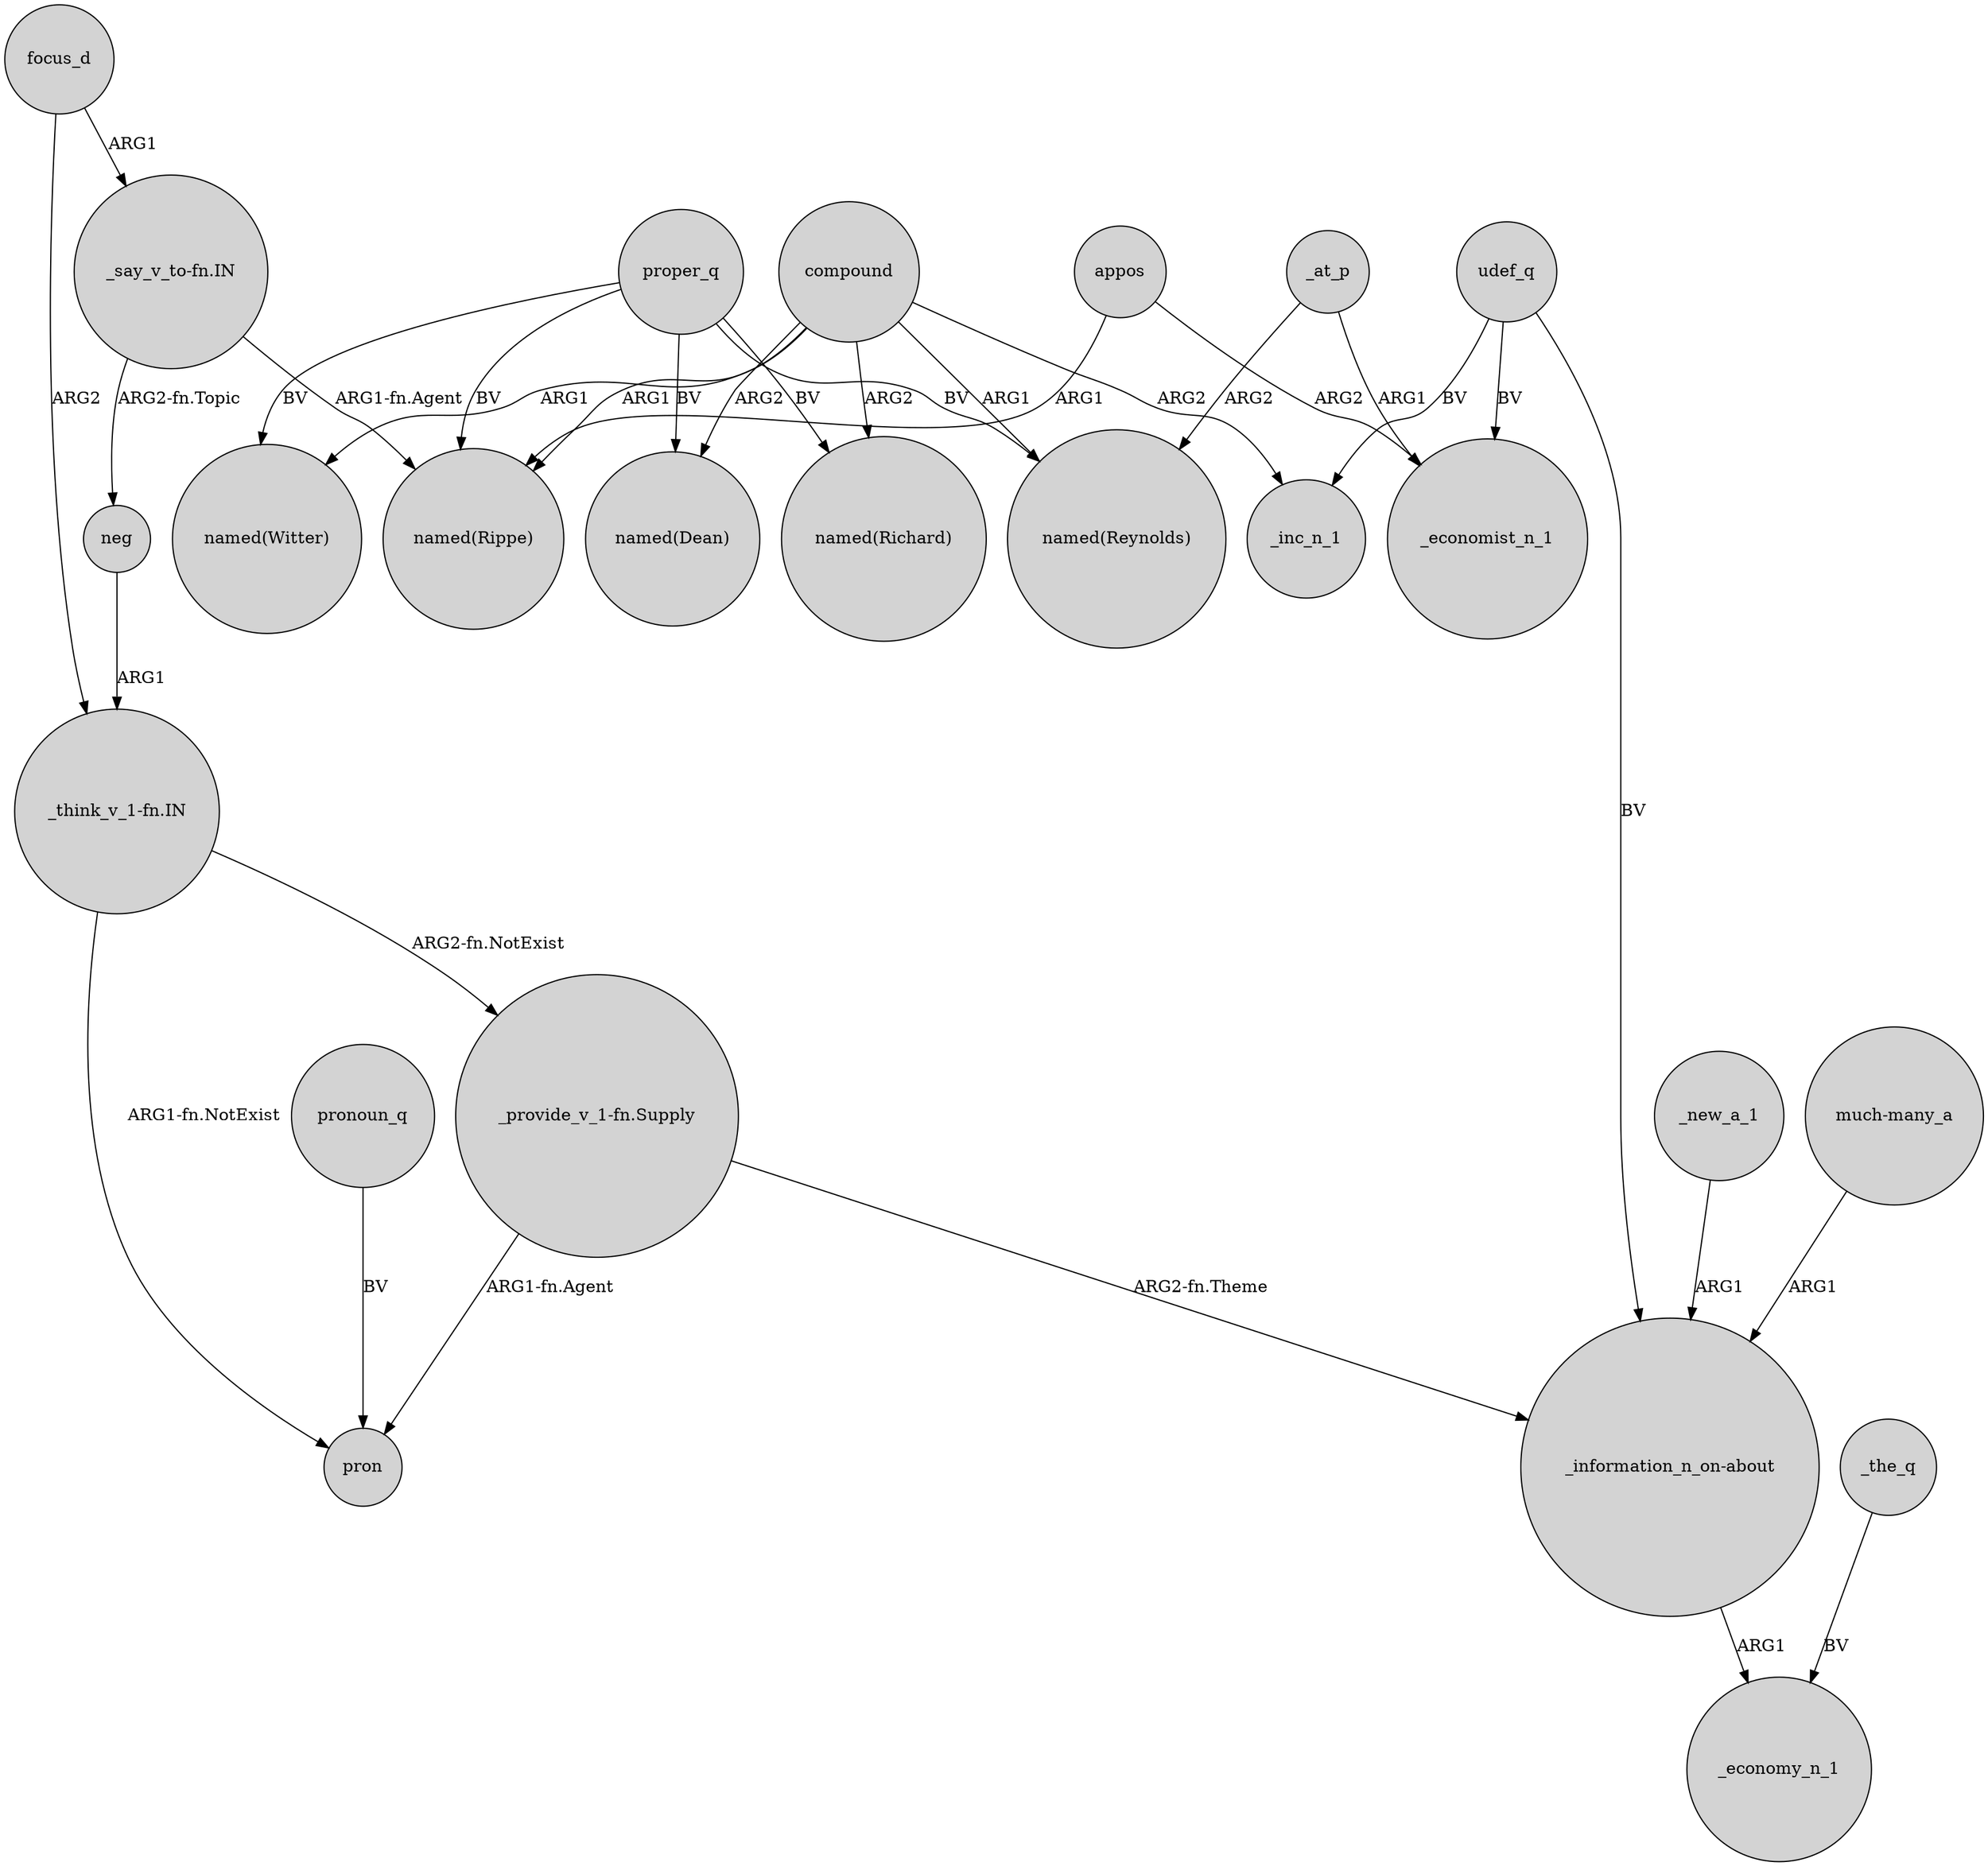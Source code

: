 digraph {
	node [shape=circle style=filled]
	"_provide_v_1-fn.Supply" -> pron [label="ARG1-fn.Agent"]
	proper_q -> "named(Rippe)" [label=BV]
	udef_q -> _inc_n_1 [label=BV]
	focus_d -> "_think_v_1-fn.IN" [label=ARG2]
	"_say_v_to-fn.IN" -> "named(Rippe)" [label="ARG1-fn.Agent"]
	"_think_v_1-fn.IN" -> pron [label="ARG1-fn.NotExist"]
	compound -> "named(Richard)" [label=ARG2]
	appos -> _economist_n_1 [label=ARG2]
	_the_q -> _economy_n_1 [label=BV]
	_at_p -> "named(Reynolds)" [label=ARG2]
	proper_q -> "named(Reynolds)" [label=BV]
	compound -> "named(Dean)" [label=ARG2]
	udef_q -> _economist_n_1 [label=BV]
	"_think_v_1-fn.IN" -> "_provide_v_1-fn.Supply" [label="ARG2-fn.NotExist"]
	focus_d -> "_say_v_to-fn.IN" [label=ARG1]
	udef_q -> "_information_n_on-about" [label=BV]
	compound -> "named(Witter)" [label=ARG1]
	pronoun_q -> pron [label=BV]
	appos -> "named(Rippe)" [label=ARG1]
	_new_a_1 -> "_information_n_on-about" [label=ARG1]
	proper_q -> "named(Richard)" [label=BV]
	compound -> "named(Reynolds)" [label=ARG1]
	"_provide_v_1-fn.Supply" -> "_information_n_on-about" [label="ARG2-fn.Theme"]
	proper_q -> "named(Witter)" [label=BV]
	compound -> "named(Rippe)" [label=ARG1]
	neg -> "_think_v_1-fn.IN" [label=ARG1]
	_at_p -> _economist_n_1 [label=ARG1]
	"much-many_a" -> "_information_n_on-about" [label=ARG1]
	"_say_v_to-fn.IN" -> neg [label="ARG2-fn.Topic"]
	compound -> _inc_n_1 [label=ARG2]
	proper_q -> "named(Dean)" [label=BV]
	"_information_n_on-about" -> _economy_n_1 [label=ARG1]
}
